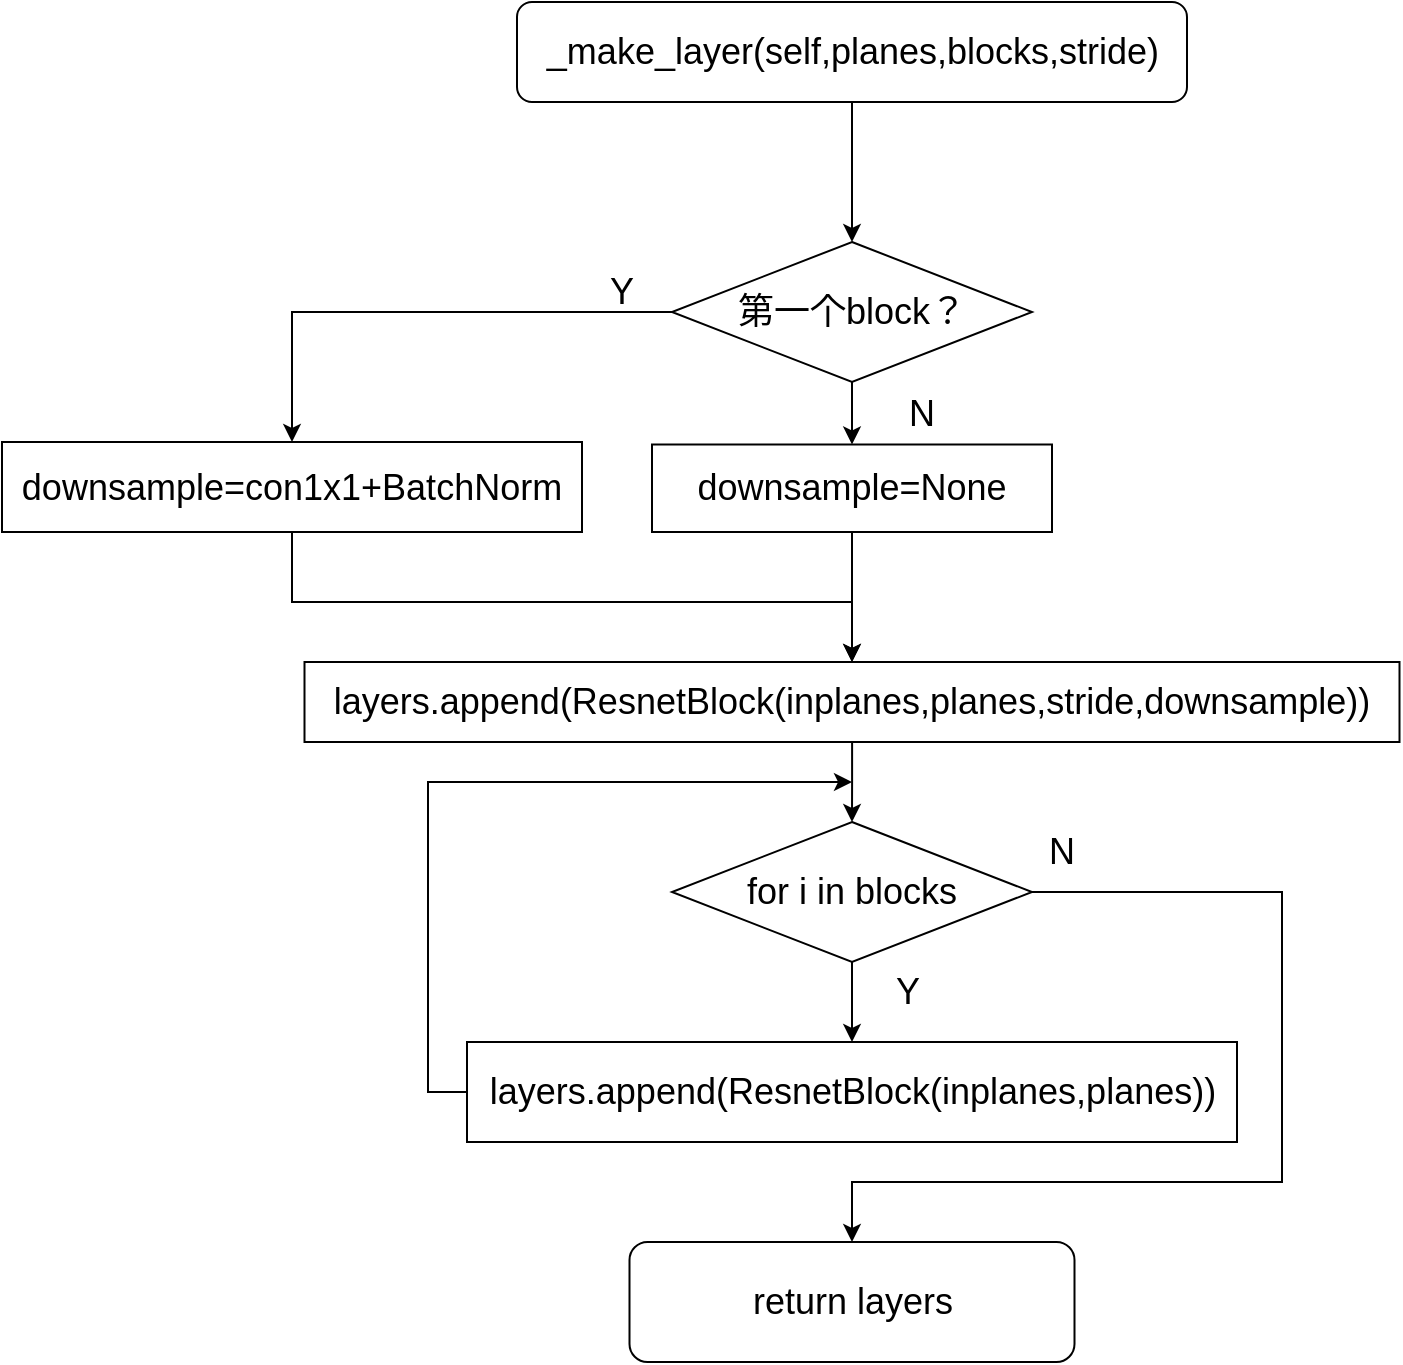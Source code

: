 <mxfile version="21.3.2" type="github">
  <diagram name="第 1 页" id="HW-fGVci1GrjAz5tJQoY">
    <mxGraphModel dx="1750" dy="808" grid="1" gridSize="10" guides="1" tooltips="1" connect="1" arrows="1" fold="1" page="1" pageScale="1" pageWidth="827" pageHeight="1169" math="0" shadow="0">
      <root>
        <mxCell id="0" />
        <mxCell id="1" parent="0" />
        <mxCell id="LVyw3-GV1KIDgU1DJKaM-19" value="" style="edgeStyle=orthogonalEdgeStyle;rounded=0;orthogonalLoop=1;jettySize=auto;html=1;" parent="1" source="LVyw3-GV1KIDgU1DJKaM-4" target="LVyw3-GV1KIDgU1DJKaM-18" edge="1">
          <mxGeometry relative="1" as="geometry" />
        </mxCell>
        <mxCell id="z-hiPDg7yPa8wL3cS-6h-5" style="edgeStyle=orthogonalEdgeStyle;rounded=0;orthogonalLoop=1;jettySize=auto;html=1;exitX=0.5;exitY=1;exitDx=0;exitDy=0;" edge="1" parent="1" source="LVyw3-GV1KIDgU1DJKaM-4" target="LVyw3-GV1KIDgU1DJKaM-27">
          <mxGeometry relative="1" as="geometry" />
        </mxCell>
        <mxCell id="LVyw3-GV1KIDgU1DJKaM-4" value="&lt;font style=&quot;font-size: 18px;&quot;&gt;第一个block？&lt;/font&gt;" style="rhombus;whiteSpace=wrap;html=1;" parent="1" vertex="1">
          <mxGeometry x="415" y="230" width="180" height="70" as="geometry" />
        </mxCell>
        <mxCell id="LVyw3-GV1KIDgU1DJKaM-8" style="edgeStyle=orthogonalEdgeStyle;rounded=0;orthogonalLoop=1;jettySize=auto;html=1;exitX=0.5;exitY=1;exitDx=0;exitDy=0;entryX=0.5;entryY=0;entryDx=0;entryDy=0;" parent="1" source="LVyw3-GV1KIDgU1DJKaM-7" target="LVyw3-GV1KIDgU1DJKaM-9" edge="1">
          <mxGeometry relative="1" as="geometry">
            <mxPoint x="505" y="630" as="targetPoint" />
          </mxGeometry>
        </mxCell>
        <mxCell id="LVyw3-GV1KIDgU1DJKaM-32" style="edgeStyle=orthogonalEdgeStyle;rounded=0;orthogonalLoop=1;jettySize=auto;html=1;exitX=1;exitY=0.5;exitDx=0;exitDy=0;entryX=0.5;entryY=0;entryDx=0;entryDy=0;" parent="1" source="LVyw3-GV1KIDgU1DJKaM-7" target="LVyw3-GV1KIDgU1DJKaM-15" edge="1">
          <mxGeometry relative="1" as="geometry">
            <Array as="points">
              <mxPoint x="720" y="555" />
              <mxPoint x="720" y="700" />
              <mxPoint x="505" y="700" />
            </Array>
          </mxGeometry>
        </mxCell>
        <mxCell id="LVyw3-GV1KIDgU1DJKaM-7" value="&lt;font style=&quot;font-size: 18px;&quot;&gt;for i in blocks&lt;/font&gt;" style="rhombus;whiteSpace=wrap;html=1;" parent="1" vertex="1">
          <mxGeometry x="415" y="520" width="180" height="70" as="geometry" />
        </mxCell>
        <mxCell id="MKfz-OU5wHPNJP2aTN5s-4" style="edgeStyle=orthogonalEdgeStyle;rounded=0;orthogonalLoop=1;jettySize=auto;html=1;exitX=0;exitY=0.5;exitDx=0;exitDy=0;" parent="1" source="LVyw3-GV1KIDgU1DJKaM-9" edge="1">
          <mxGeometry relative="1" as="geometry">
            <Array as="points">
              <mxPoint x="293" y="655" />
              <mxPoint x="293" y="500" />
              <mxPoint x="505" y="500" />
            </Array>
            <mxPoint x="505" y="500" as="targetPoint" />
          </mxGeometry>
        </mxCell>
        <mxCell id="LVyw3-GV1KIDgU1DJKaM-9" value="&lt;font style=&quot;font-size: 18px;&quot;&gt;layers.append(ResnetBlock(inplanes,planes))&lt;/font&gt;" style="rounded=0;whiteSpace=wrap;html=1;" parent="1" vertex="1">
          <mxGeometry x="312.5" y="630" width="385" height="50" as="geometry" />
        </mxCell>
        <mxCell id="z-hiPDg7yPa8wL3cS-6h-3" value="" style="edgeStyle=orthogonalEdgeStyle;rounded=0;orthogonalLoop=1;jettySize=auto;html=1;" edge="1" parent="1" source="LVyw3-GV1KIDgU1DJKaM-12" target="LVyw3-GV1KIDgU1DJKaM-4">
          <mxGeometry relative="1" as="geometry" />
        </mxCell>
        <mxCell id="LVyw3-GV1KIDgU1DJKaM-12" value="&lt;font style=&quot;font-size: 18px;&quot;&gt;_make_layer(self,planes,blocks,stride)&lt;/font&gt;" style="rounded=1;whiteSpace=wrap;html=1;" parent="1" vertex="1">
          <mxGeometry x="337.5" y="110" width="335" height="50" as="geometry" />
        </mxCell>
        <mxCell id="LVyw3-GV1KIDgU1DJKaM-15" value="&lt;font style=&quot;font-size: 18px;&quot;&gt;return layers&lt;/font&gt;" style="rounded=1;whiteSpace=wrap;html=1;" parent="1" vertex="1">
          <mxGeometry x="393.75" y="730" width="222.5" height="60" as="geometry" />
        </mxCell>
        <mxCell id="LVyw3-GV1KIDgU1DJKaM-17" value="&lt;font style=&quot;font-size: 18px;&quot;&gt;N&lt;/font&gt;" style="text;html=1;strokeColor=none;fillColor=none;align=center;verticalAlign=middle;whiteSpace=wrap;rounded=0;" parent="1" vertex="1">
          <mxGeometry x="510" y="301.25" width="60" height="30" as="geometry" />
        </mxCell>
        <mxCell id="z-hiPDg7yPa8wL3cS-6h-6" style="edgeStyle=orthogonalEdgeStyle;rounded=0;orthogonalLoop=1;jettySize=auto;html=1;exitX=0.5;exitY=1;exitDx=0;exitDy=0;entryX=0.5;entryY=0;entryDx=0;entryDy=0;" edge="1" parent="1" source="LVyw3-GV1KIDgU1DJKaM-18" target="LVyw3-GV1KIDgU1DJKaM-22">
          <mxGeometry relative="1" as="geometry">
            <Array as="points">
              <mxPoint x="225" y="410" />
              <mxPoint x="505" y="410" />
            </Array>
          </mxGeometry>
        </mxCell>
        <mxCell id="LVyw3-GV1KIDgU1DJKaM-18" value="&lt;font style=&quot;font-size: 18px;&quot;&gt;downsample=con1x1+BatchNorm&lt;/font&gt;" style="whiteSpace=wrap;html=1;" parent="1" vertex="1">
          <mxGeometry x="80" y="330" width="290" height="45" as="geometry" />
        </mxCell>
        <mxCell id="LVyw3-GV1KIDgU1DJKaM-31" value="" style="edgeStyle=orthogonalEdgeStyle;rounded=0;orthogonalLoop=1;jettySize=auto;html=1;" parent="1" source="LVyw3-GV1KIDgU1DJKaM-22" target="LVyw3-GV1KIDgU1DJKaM-7" edge="1">
          <mxGeometry relative="1" as="geometry" />
        </mxCell>
        <mxCell id="LVyw3-GV1KIDgU1DJKaM-22" value="&lt;font style=&quot;font-size: 18px;&quot;&gt;layers.append(ResnetBlock(inplanes,planes,stride,downsample))&lt;/font&gt;" style="rounded=0;whiteSpace=wrap;html=1;" parent="1" vertex="1">
          <mxGeometry x="231.25" y="440" width="547.5" height="40" as="geometry" />
        </mxCell>
        <mxCell id="LVyw3-GV1KIDgU1DJKaM-24" value="&lt;font style=&quot;font-size: 18px;&quot;&gt;Y&lt;/font&gt;" style="text;html=1;strokeColor=none;fillColor=none;align=center;verticalAlign=middle;whiteSpace=wrap;rounded=0;" parent="1" vertex="1">
          <mxGeometry x="360" y="240" width="60" height="30" as="geometry" />
        </mxCell>
        <mxCell id="MKfz-OU5wHPNJP2aTN5s-1" value="&lt;font style=&quot;font-size: 18px;&quot;&gt;Y&lt;/font&gt;" style="text;html=1;strokeColor=none;fillColor=none;align=center;verticalAlign=middle;whiteSpace=wrap;rounded=0;" parent="1" vertex="1">
          <mxGeometry x="502.5" y="590" width="60" height="30" as="geometry" />
        </mxCell>
        <mxCell id="MKfz-OU5wHPNJP2aTN5s-2" value="&lt;font style=&quot;font-size: 18px;&quot;&gt;N&lt;/font&gt;" style="text;html=1;strokeColor=none;fillColor=none;align=center;verticalAlign=middle;whiteSpace=wrap;rounded=0;" parent="1" vertex="1">
          <mxGeometry x="580" y="520" width="60" height="30" as="geometry" />
        </mxCell>
        <mxCell id="z-hiPDg7yPa8wL3cS-6h-7" style="edgeStyle=orthogonalEdgeStyle;rounded=0;orthogonalLoop=1;jettySize=auto;html=1;exitX=0.5;exitY=1;exitDx=0;exitDy=0;entryX=0.5;entryY=0;entryDx=0;entryDy=0;" edge="1" parent="1" source="LVyw3-GV1KIDgU1DJKaM-27" target="LVyw3-GV1KIDgU1DJKaM-22">
          <mxGeometry relative="1" as="geometry" />
        </mxCell>
        <mxCell id="LVyw3-GV1KIDgU1DJKaM-27" value="&lt;font style=&quot;font-size: 18px;&quot;&gt;downsample=None&lt;br&gt;&lt;/font&gt;" style="whiteSpace=wrap;html=1;" parent="1" vertex="1">
          <mxGeometry x="405" y="331.25" width="200" height="43.75" as="geometry" />
        </mxCell>
      </root>
    </mxGraphModel>
  </diagram>
</mxfile>

